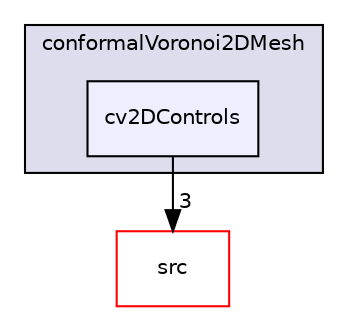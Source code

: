 digraph "applications/utilities/mesh/generation/foamyMesh/conformalVoronoi2DMesh/cv2DControls" {
  bgcolor=transparent;
  compound=true
  node [ fontsize="10", fontname="Helvetica"];
  edge [ labelfontsize="10", labelfontname="Helvetica"];
  subgraph clusterdir_8fc3c4d9e6c915109a88d5893f6b8ae4 {
    graph [ bgcolor="#ddddee", pencolor="black", label="conformalVoronoi2DMesh" fontname="Helvetica", fontsize="10", URL="dir_8fc3c4d9e6c915109a88d5893f6b8ae4.html"]
  dir_62da0babdf0f2cdc8aeca65124049013 [shape=box, label="cv2DControls", style="filled", fillcolor="#eeeeff", pencolor="black", URL="dir_62da0babdf0f2cdc8aeca65124049013.html"];
  }
  dir_68267d1309a1af8e8297ef4c3efbcdba [shape=box label="src" color="red" URL="dir_68267d1309a1af8e8297ef4c3efbcdba.html"];
  dir_62da0babdf0f2cdc8aeca65124049013->dir_68267d1309a1af8e8297ef4c3efbcdba [headlabel="3", labeldistance=1.5 headhref="dir_000510_000736.html"];
}

